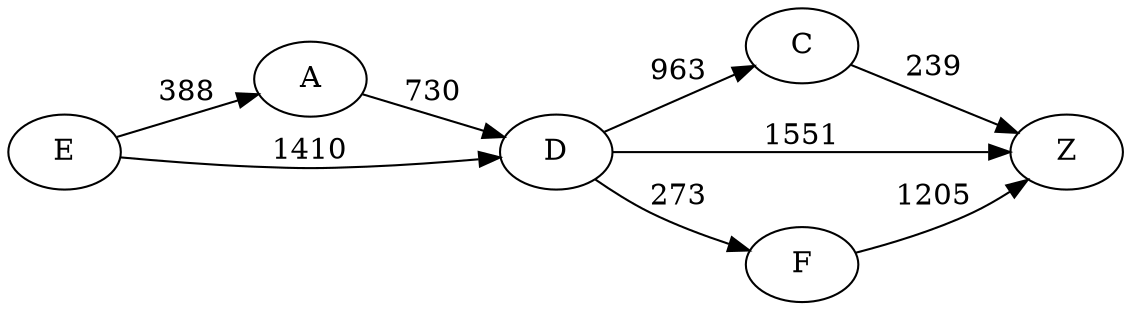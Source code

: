 digraph G {
	rankdir=LR size="8,5"
	E
	A
	E -> A [label=388]
	E
	D
	E -> D [label=1410]
	A
	D
	A -> D [label=730]
	D
	C
	D -> C [label=963]
	D
	Z
	D -> Z [label=1551]
	D
	F
	D -> F [label=273]
	C
	Z
	C -> Z [label=239]
	F
	Z
	F -> Z [label=1205]
}
